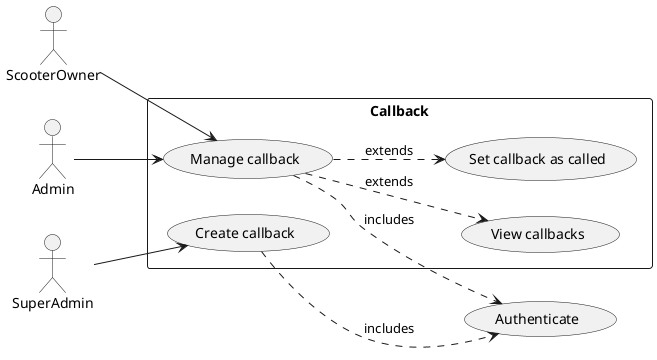 @startuml callbacks_use_case
left to right direction
skinparam packageStyle rect
skinparam shadowing false

actor SuperAdmin as sa
actor Admin as a
actor ScooterOwner as so



package Callback  {
	( Create callback ) as cc
	( Manage callback ) as mc
	( View callbacks ) as vc
	( Set callback as called ) as scc
	 mc ..> vc : extends
	 mc ..> scc : extends
}

( Authenticate ) as auth

sa --> cc
a --> mc
so --> mc

cc ..> auth : includes
mc ..> auth : includes


@enduml
